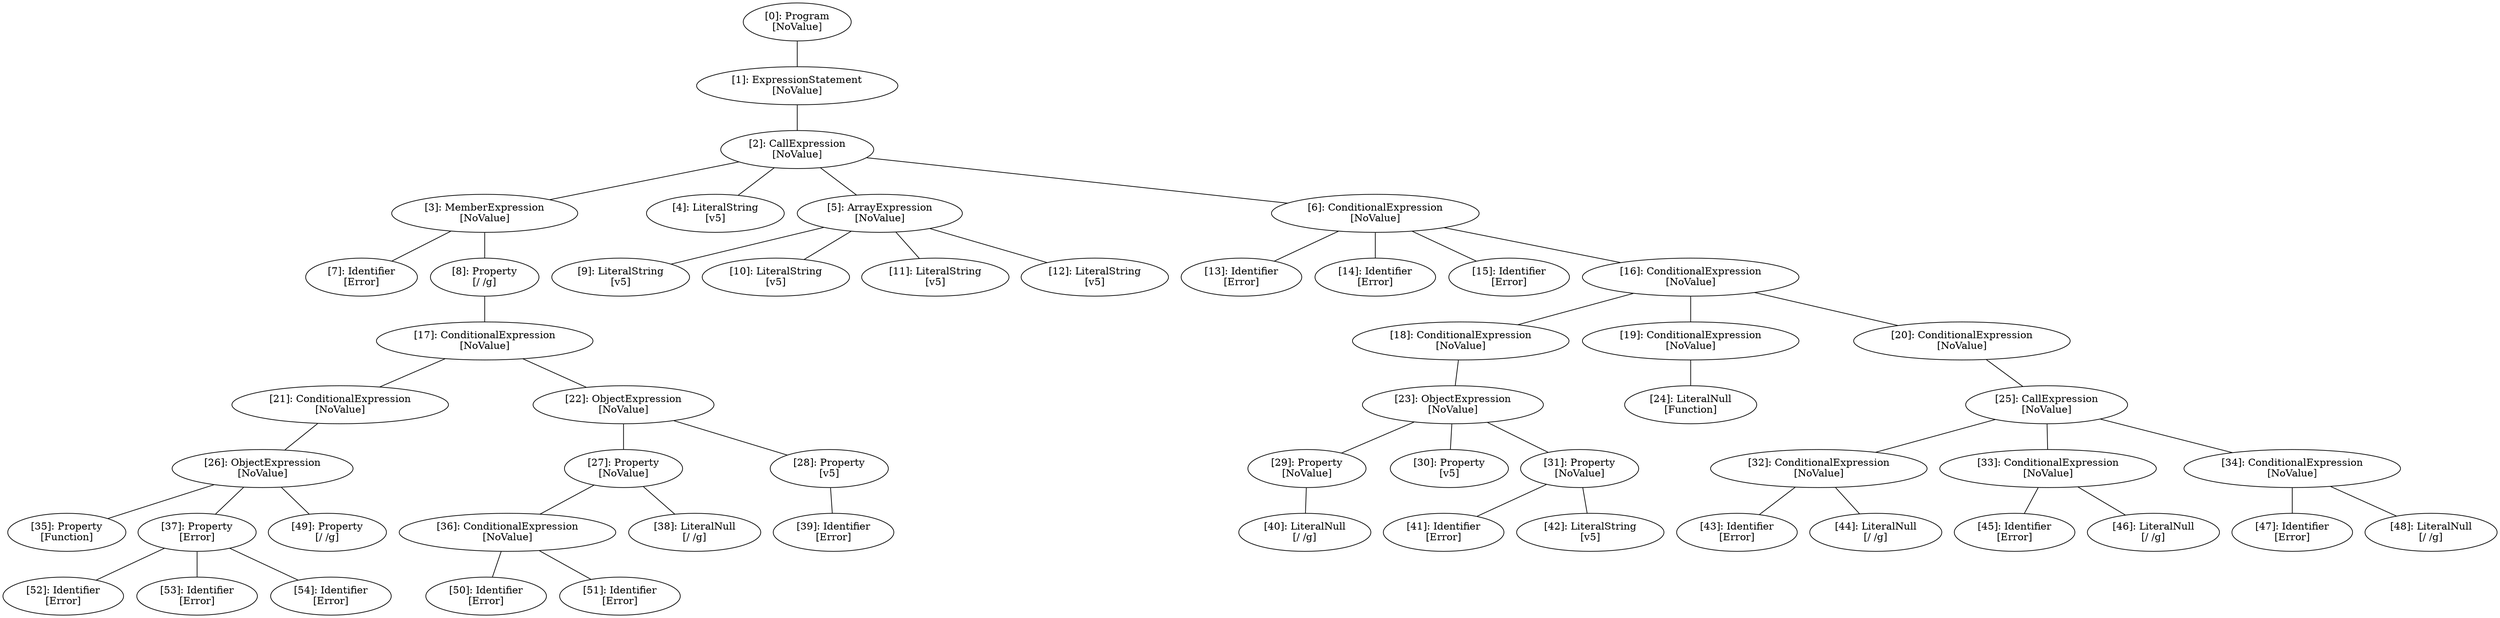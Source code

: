 // Result
graph {
	0 [label="[0]: Program
[NoValue]"]
	1 [label="[1]: ExpressionStatement
[NoValue]"]
	2 [label="[2]: CallExpression
[NoValue]"]
	3 [label="[3]: MemberExpression
[NoValue]"]
	4 [label="[4]: LiteralString
[v5]"]
	5 [label="[5]: ArrayExpression
[NoValue]"]
	6 [label="[6]: ConditionalExpression
[NoValue]"]
	7 [label="[7]: Identifier
[Error]"]
	8 [label="[8]: Property
[/ /g]"]
	9 [label="[9]: LiteralString
[v5]"]
	10 [label="[10]: LiteralString
[v5]"]
	11 [label="[11]: LiteralString
[v5]"]
	12 [label="[12]: LiteralString
[v5]"]
	13 [label="[13]: Identifier
[Error]"]
	14 [label="[14]: Identifier
[Error]"]
	15 [label="[15]: Identifier
[Error]"]
	16 [label="[16]: ConditionalExpression
[NoValue]"]
	17 [label="[17]: ConditionalExpression
[NoValue]"]
	18 [label="[18]: ConditionalExpression
[NoValue]"]
	19 [label="[19]: ConditionalExpression
[NoValue]"]
	20 [label="[20]: ConditionalExpression
[NoValue]"]
	21 [label="[21]: ConditionalExpression
[NoValue]"]
	22 [label="[22]: ObjectExpression
[NoValue]"]
	23 [label="[23]: ObjectExpression
[NoValue]"]
	24 [label="[24]: LiteralNull
[Function]"]
	25 [label="[25]: CallExpression
[NoValue]"]
	26 [label="[26]: ObjectExpression
[NoValue]"]
	27 [label="[27]: Property
[NoValue]"]
	28 [label="[28]: Property
[v5]"]
	29 [label="[29]: Property
[NoValue]"]
	30 [label="[30]: Property
[v5]"]
	31 [label="[31]: Property
[NoValue]"]
	32 [label="[32]: ConditionalExpression
[NoValue]"]
	33 [label="[33]: ConditionalExpression
[NoValue]"]
	34 [label="[34]: ConditionalExpression
[NoValue]"]
	35 [label="[35]: Property
[Function]"]
	36 [label="[36]: ConditionalExpression
[NoValue]"]
	37 [label="[37]: Property
[Error]"]
	38 [label="[38]: LiteralNull
[/ /g]"]
	39 [label="[39]: Identifier
[Error]"]
	40 [label="[40]: LiteralNull
[/ /g]"]
	41 [label="[41]: Identifier
[Error]"]
	42 [label="[42]: LiteralString
[v5]"]
	43 [label="[43]: Identifier
[Error]"]
	44 [label="[44]: LiteralNull
[/ /g]"]
	45 [label="[45]: Identifier
[Error]"]
	46 [label="[46]: LiteralNull
[/ /g]"]
	47 [label="[47]: Identifier
[Error]"]
	48 [label="[48]: LiteralNull
[/ /g]"]
	49 [label="[49]: Property
[/ /g]"]
	50 [label="[50]: Identifier
[Error]"]
	51 [label="[51]: Identifier
[Error]"]
	52 [label="[52]: Identifier
[Error]"]
	53 [label="[53]: Identifier
[Error]"]
	54 [label="[54]: Identifier
[Error]"]
	0 -- 1
	1 -- 2
	2 -- 3
	2 -- 4
	2 -- 5
	2 -- 6
	3 -- 7
	3 -- 8
	5 -- 9
	5 -- 10
	5 -- 11
	5 -- 12
	6 -- 13
	6 -- 14
	6 -- 15
	6 -- 16
	8 -- 17
	16 -- 18
	16 -- 19
	16 -- 20
	17 -- 21
	17 -- 22
	18 -- 23
	19 -- 24
	20 -- 25
	21 -- 26
	22 -- 27
	22 -- 28
	23 -- 29
	23 -- 30
	23 -- 31
	25 -- 32
	25 -- 33
	25 -- 34
	26 -- 35
	26 -- 37
	26 -- 49
	27 -- 36
	27 -- 38
	28 -- 39
	29 -- 40
	31 -- 41
	31 -- 42
	32 -- 43
	32 -- 44
	33 -- 45
	33 -- 46
	34 -- 47
	34 -- 48
	36 -- 50
	36 -- 51
	37 -- 52
	37 -- 53
	37 -- 54
}
